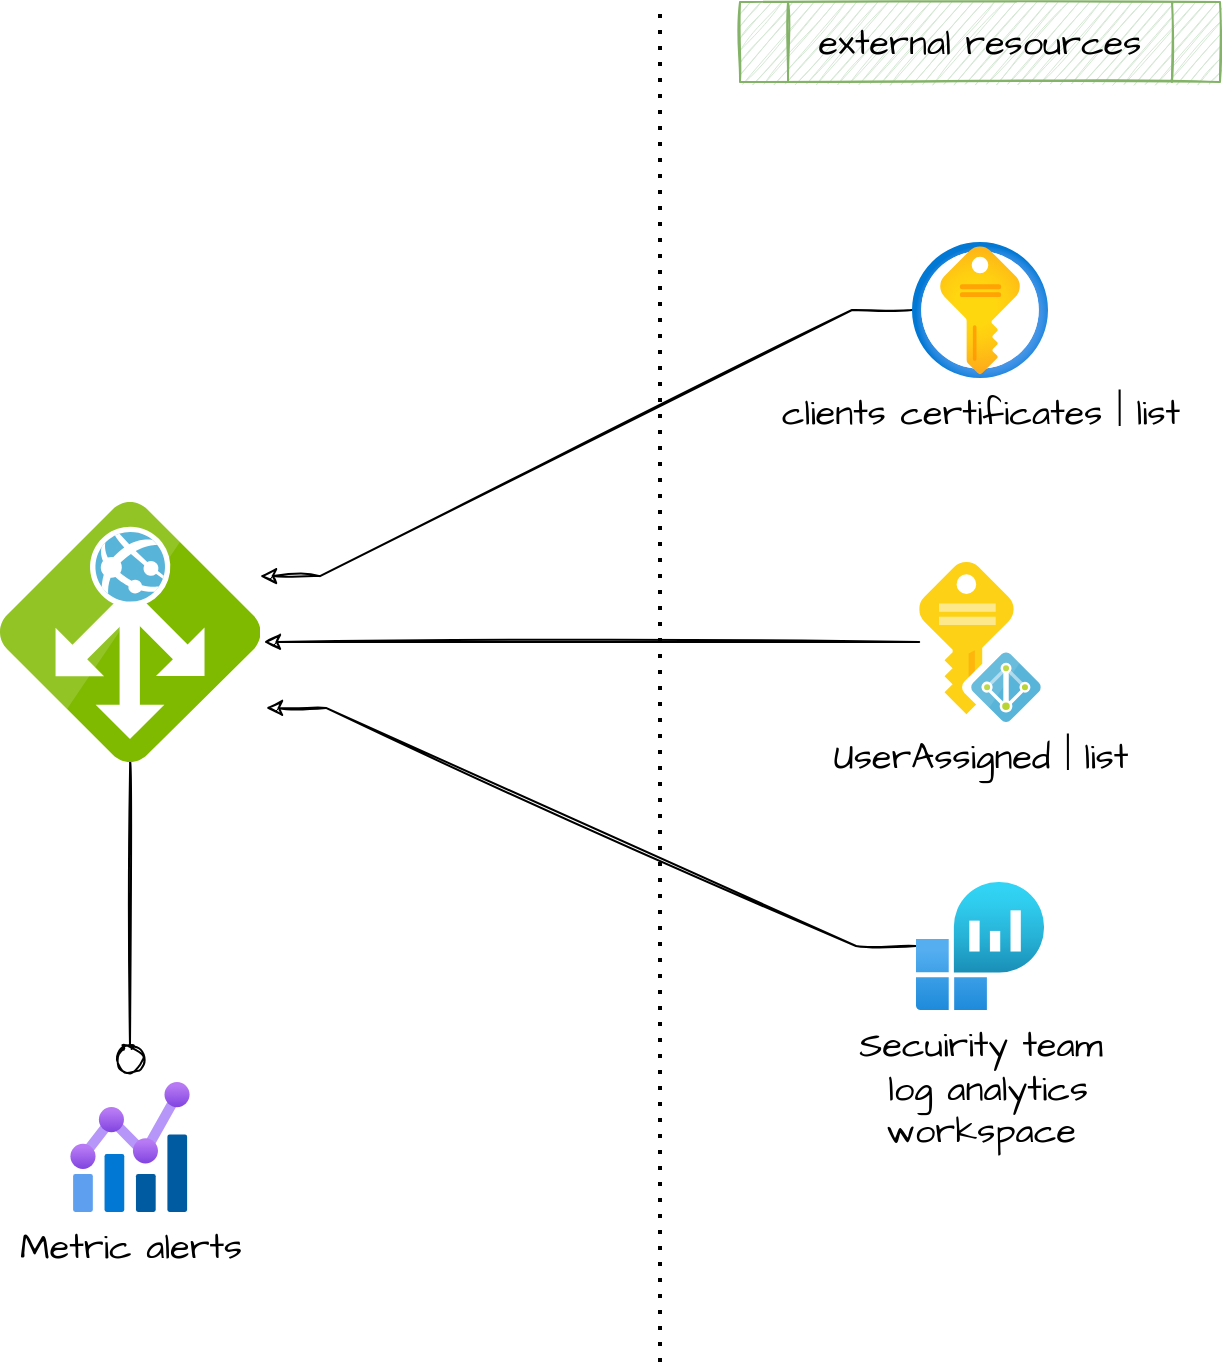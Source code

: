 <mxfile version="16.5.1" type="device"><diagram id="pNFyyr3Z68My7bNAboSr" name="Page-1"><mxGraphModel dx="1426" dy="852" grid="1" gridSize="10" guides="1" tooltips="1" connect="1" arrows="1" fold="1" page="1" pageScale="1" pageWidth="1654" pageHeight="1169" math="0" shadow="0"><root><mxCell id="0"/><mxCell id="1" parent="0"/><mxCell id="ONI0_tHgjn14Lx_VTecc-2" value="" style="endArrow=none;dashed=1;html=1;dashPattern=1 3;strokeWidth=2;rounded=0;" edge="1" parent="1"><mxGeometry width="50" height="50" relative="1" as="geometry"><mxPoint x="800" y="720" as="sourcePoint"/><mxPoint x="800" y="40" as="targetPoint"/></mxGeometry></mxCell><mxCell id="ONI0_tHgjn14Lx_VTecc-3" value="external resources" style="shape=process;whiteSpace=wrap;html=1;backgroundOutline=1;sketch=1;fontFamily=Architects Daughter;fontSource=https%3A%2F%2Ffonts.googleapis.com%2Fcss%3Ffamily%3DArchitects%2BDaughter;fontSize=18;fillColor=#d5e8d4;strokeColor=#82b366;" vertex="1" parent="1"><mxGeometry x="840" y="40" width="240" height="40" as="geometry"/></mxCell><mxCell id="ONI0_tHgjn14Lx_VTecc-15" style="edgeStyle=entityRelationEdgeStyle;rounded=0;sketch=1;orthogonalLoop=1;jettySize=auto;html=1;entryX=1;entryY=0.285;entryDx=0;entryDy=0;entryPerimeter=0;fontFamily=Architects Daughter;fontSource=https%3A%2F%2Ffonts.googleapis.com%2Fcss%3Ffamily%3DArchitects%2BDaughter;fontSize=18;endArrow=classic;endFill=1;" edge="1" parent="1" source="ONI0_tHgjn14Lx_VTecc-4" target="ONI0_tHgjn14Lx_VTecc-5"><mxGeometry relative="1" as="geometry"/></mxCell><mxCell id="ONI0_tHgjn14Lx_VTecc-4" value="clients certificates | list" style="aspect=fixed;html=1;points=[];align=center;image;fontSize=18;image=img/lib/azure2/security/Key_Vaults.svg;sketch=1;fontFamily=Architects Daughter;fontSource=https%3A%2F%2Ffonts.googleapis.com%2Fcss%3Ffamily%3DArchitects%2BDaughter;" vertex="1" parent="1"><mxGeometry x="926" y="160" width="68" height="68" as="geometry"/></mxCell><mxCell id="ONI0_tHgjn14Lx_VTecc-12" style="edgeStyle=orthogonalEdgeStyle;curved=1;rounded=0;sketch=1;orthogonalLoop=1;jettySize=auto;html=1;entryX=0.5;entryY=-0.046;entryDx=0;entryDy=0;entryPerimeter=0;fontFamily=Architects Daughter;fontSource=https%3A%2F%2Ffonts.googleapis.com%2Fcss%3Ffamily%3DArchitects%2BDaughter;fontSize=18;endArrow=circle;endFill=0;" edge="1" parent="1" source="ONI0_tHgjn14Lx_VTecc-5" target="ONI0_tHgjn14Lx_VTecc-11"><mxGeometry relative="1" as="geometry"/></mxCell><mxCell id="ONI0_tHgjn14Lx_VTecc-5" value="" style="sketch=0;aspect=fixed;html=1;points=[];align=center;image;fontSize=12;image=img/lib/mscae/Application_Gateway.svg;fontFamily=Architects Daughter;fontSource=https%3A%2F%2Ffonts.googleapis.com%2Fcss%3Ffamily%3DArchitects%2BDaughter;" vertex="1" parent="1"><mxGeometry x="470" y="290" width="130" height="130" as="geometry"/></mxCell><mxCell id="ONI0_tHgjn14Lx_VTecc-14" style="edgeStyle=orthogonalEdgeStyle;curved=1;rounded=0;sketch=1;orthogonalLoop=1;jettySize=auto;html=1;fontFamily=Architects Daughter;fontSource=https%3A%2F%2Ffonts.googleapis.com%2Fcss%3Ffamily%3DArchitects%2BDaughter;fontSize=18;endArrow=classic;endFill=1;entryX=1.015;entryY=0.538;entryDx=0;entryDy=0;entryPerimeter=0;" edge="1" parent="1" source="ONI0_tHgjn14Lx_VTecc-6" target="ONI0_tHgjn14Lx_VTecc-5"><mxGeometry relative="1" as="geometry"><mxPoint x="490" y="360" as="targetPoint"/></mxGeometry></mxCell><mxCell id="ONI0_tHgjn14Lx_VTecc-6" value="&lt;font style=&quot;font-size: 18px&quot;&gt;UserAssigned | list&lt;/font&gt;" style="sketch=0;aspect=fixed;html=1;points=[];align=center;image;fontSize=12;image=img/lib/mscae/Managed_Identities.svg;fontFamily=Architects Daughter;fontSource=https%3A%2F%2Ffonts.googleapis.com%2Fcss%3Ffamily%3DArchitects%2BDaughter;" vertex="1" parent="1"><mxGeometry x="929.6" y="320" width="60.8" height="80" as="geometry"/></mxCell><mxCell id="ONI0_tHgjn14Lx_VTecc-13" style="edgeStyle=entityRelationEdgeStyle;rounded=0;sketch=1;orthogonalLoop=1;jettySize=auto;html=1;entryX=1.023;entryY=0.792;entryDx=0;entryDy=0;entryPerimeter=0;fontFamily=Architects Daughter;fontSource=https%3A%2F%2Ffonts.googleapis.com%2Fcss%3Ffamily%3DArchitects%2BDaughter;fontSize=18;endArrow=classic;endFill=1;" edge="1" parent="1" source="ONI0_tHgjn14Lx_VTecc-8" target="ONI0_tHgjn14Lx_VTecc-5"><mxGeometry relative="1" as="geometry"/></mxCell><mxCell id="ONI0_tHgjn14Lx_VTecc-8" value="Secuirity team&lt;br&gt;&amp;nbsp;log analytics &lt;br&gt;workspace" style="aspect=fixed;html=1;points=[];align=center;image;fontSize=18;image=img/lib/azure2/management_governance/Log_Analytics_Workspaces.svg;sketch=1;fontFamily=Architects Daughter;fontSource=https%3A%2F%2Ffonts.googleapis.com%2Fcss%3Ffamily%3DArchitects%2BDaughter;" vertex="1" parent="1"><mxGeometry x="928" y="480" width="64" height="64" as="geometry"/></mxCell><mxCell id="ONI0_tHgjn14Lx_VTecc-11" value="Metric alerts" style="aspect=fixed;html=1;points=[];align=center;image;fontSize=18;image=img/lib/azure2/management_governance/Metrics.svg;rounded=1;sketch=1;fontFamily=Architects Daughter;fontSource=https%3A%2F%2Ffonts.googleapis.com%2Fcss%3Ffamily%3DArchitects%2BDaughter;" vertex="1" parent="1"><mxGeometry x="505" y="580" width="60" height="65" as="geometry"/></mxCell></root></mxGraphModel></diagram></mxfile>